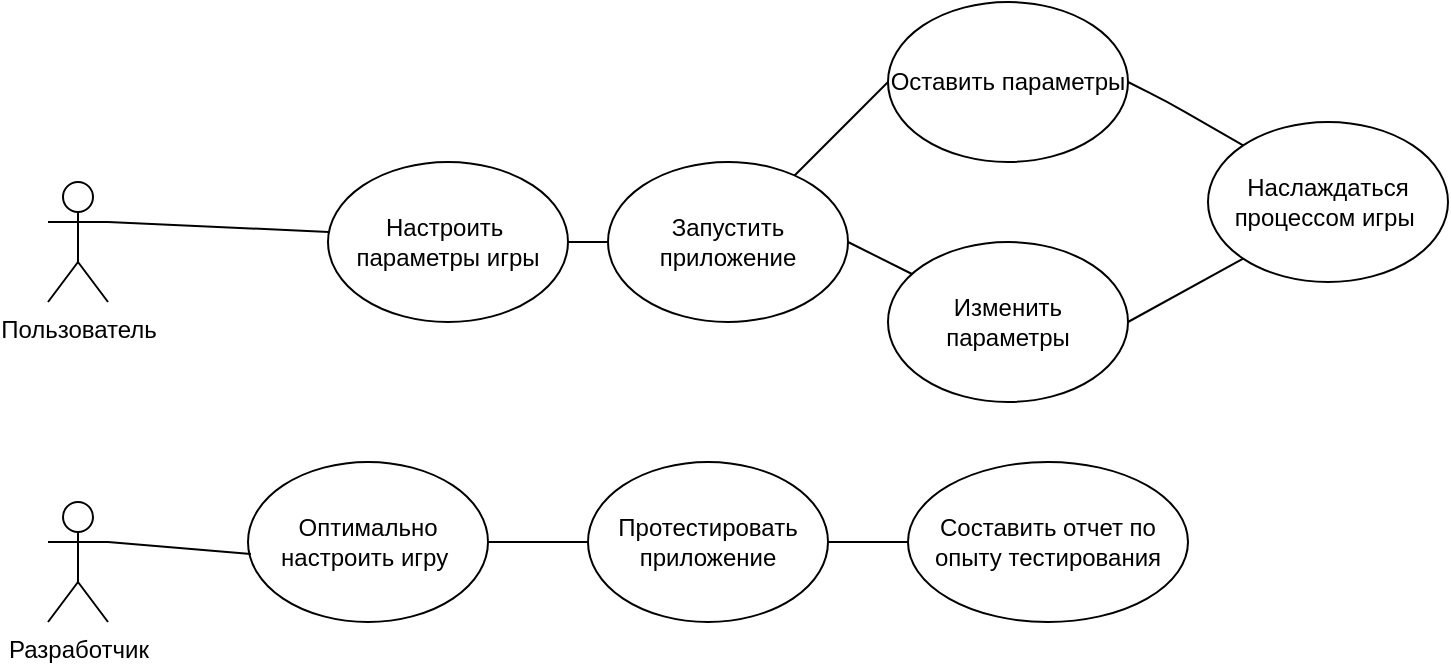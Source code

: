 <mxfile version="14.7.4" type="device"><diagram id="h-U4YFy7w6HEWuyel3gE" name="Page-1"><mxGraphModel dx="981" dy="544" grid="1" gridSize="10" guides="1" tooltips="1" connect="1" arrows="1" fold="1" page="1" pageScale="1" pageWidth="827" pageHeight="1169" math="0" shadow="0"><root><mxCell id="0"/><mxCell id="1" parent="0"/><mxCell id="SqyDqfnyl4GjJgyxVlcY-1" value="Пользователь" style="shape=umlActor;verticalLabelPosition=bottom;verticalAlign=top;html=1;outlineConnect=0;" vertex="1" parent="1"><mxGeometry x="50" y="140" width="30" height="60" as="geometry"/></mxCell><mxCell id="SqyDqfnyl4GjJgyxVlcY-4" value="" style="endArrow=none;html=1;entryX=0.003;entryY=0.437;entryDx=0;entryDy=0;exitX=1;exitY=0.333;exitDx=0;exitDy=0;exitPerimeter=0;entryPerimeter=0;" edge="1" parent="1" source="SqyDqfnyl4GjJgyxVlcY-1" target="SqyDqfnyl4GjJgyxVlcY-18"><mxGeometry width="50" height="50" relative="1" as="geometry"><mxPoint x="390" y="420" as="sourcePoint"/><mxPoint x="440" y="370" as="targetPoint"/><Array as="points"/></mxGeometry></mxCell><mxCell id="SqyDqfnyl4GjJgyxVlcY-8" value="Наслаждаться процессом игры&amp;nbsp;" style="ellipse;whiteSpace=wrap;html=1;" vertex="1" parent="1"><mxGeometry x="630" y="110" width="120" height="80" as="geometry"/></mxCell><mxCell id="SqyDqfnyl4GjJgyxVlcY-9" value="" style="endArrow=none;html=1;entryX=0;entryY=0.5;entryDx=0;entryDy=0;startArrow=none;" edge="1" parent="1" source="SqyDqfnyl4GjJgyxVlcY-2" target="SqyDqfnyl4GjJgyxVlcY-20"><mxGeometry width="50" height="50" relative="1" as="geometry"><mxPoint x="330" y="180" as="sourcePoint"/><mxPoint x="220" y="190" as="targetPoint"/><Array as="points"/></mxGeometry></mxCell><mxCell id="SqyDqfnyl4GjJgyxVlcY-10" value="Разработчик" style="shape=umlActor;verticalLabelPosition=bottom;verticalAlign=top;html=1;outlineConnect=0;" vertex="1" parent="1"><mxGeometry x="50" y="300" width="30" height="60" as="geometry"/></mxCell><mxCell id="SqyDqfnyl4GjJgyxVlcY-11" value="Оптимально настроить игру&amp;nbsp;" style="ellipse;whiteSpace=wrap;html=1;" vertex="1" parent="1"><mxGeometry x="150" y="280" width="120" height="80" as="geometry"/></mxCell><mxCell id="SqyDqfnyl4GjJgyxVlcY-13" value="Протестировать приложение" style="ellipse;whiteSpace=wrap;html=1;" vertex="1" parent="1"><mxGeometry x="320" y="280" width="120" height="80" as="geometry"/></mxCell><mxCell id="SqyDqfnyl4GjJgyxVlcY-14" value="" style="endArrow=none;html=1;entryX=0.012;entryY=0.575;entryDx=0;entryDy=0;exitX=1;exitY=0.333;exitDx=0;exitDy=0;exitPerimeter=0;entryPerimeter=0;" edge="1" parent="1" source="SqyDqfnyl4GjJgyxVlcY-10" target="SqyDqfnyl4GjJgyxVlcY-11"><mxGeometry width="50" height="50" relative="1" as="geometry"><mxPoint x="90" y="170" as="sourcePoint"/><mxPoint x="220" y="190" as="targetPoint"/><Array as="points"/></mxGeometry></mxCell><mxCell id="SqyDqfnyl4GjJgyxVlcY-15" value="" style="endArrow=none;html=1;entryX=0;entryY=0.5;entryDx=0;entryDy=0;exitX=1;exitY=0.5;exitDx=0;exitDy=0;" edge="1" parent="1" source="SqyDqfnyl4GjJgyxVlcY-11" target="SqyDqfnyl4GjJgyxVlcY-13"><mxGeometry width="50" height="50" relative="1" as="geometry"><mxPoint x="270" y="330" as="sourcePoint"/><mxPoint x="161.44" y="346" as="targetPoint"/><Array as="points"/></mxGeometry></mxCell><mxCell id="SqyDqfnyl4GjJgyxVlcY-18" value="Настроить&amp;nbsp; параметры игры" style="ellipse;whiteSpace=wrap;html=1;" vertex="1" parent="1"><mxGeometry x="190" y="130" width="120" height="80" as="geometry"/></mxCell><mxCell id="SqyDqfnyl4GjJgyxVlcY-2" value="Запустить приложение" style="ellipse;whiteSpace=wrap;html=1;" vertex="1" parent="1"><mxGeometry x="330" y="130" width="120" height="80" as="geometry"/></mxCell><mxCell id="SqyDqfnyl4GjJgyxVlcY-19" value="" style="endArrow=none;html=1;entryX=0;entryY=0.5;entryDx=0;entryDy=0;exitX=1;exitY=0.5;exitDx=0;exitDy=0;" edge="1" parent="1" source="SqyDqfnyl4GjJgyxVlcY-18" target="SqyDqfnyl4GjJgyxVlcY-2"><mxGeometry width="50" height="50" relative="1" as="geometry"><mxPoint x="330" y="180" as="sourcePoint"/><mxPoint x="510.0" y="150" as="targetPoint"/><Array as="points"/></mxGeometry></mxCell><mxCell id="SqyDqfnyl4GjJgyxVlcY-20" value="Оставить параметры" style="ellipse;whiteSpace=wrap;html=1;" vertex="1" parent="1"><mxGeometry x="470" y="50" width="120" height="80" as="geometry"/></mxCell><mxCell id="SqyDqfnyl4GjJgyxVlcY-21" value="Изменить параметры" style="ellipse;whiteSpace=wrap;html=1;" vertex="1" parent="1"><mxGeometry x="470" y="170" width="120" height="80" as="geometry"/></mxCell><mxCell id="SqyDqfnyl4GjJgyxVlcY-23" value="" style="endArrow=none;html=1;startArrow=none;exitX=1;exitY=0.5;exitDx=0;exitDy=0;" edge="1" parent="1" source="SqyDqfnyl4GjJgyxVlcY-2" target="SqyDqfnyl4GjJgyxVlcY-21"><mxGeometry width="50" height="50" relative="1" as="geometry"><mxPoint x="433.083" y="146.63" as="sourcePoint"/><mxPoint x="480.0" y="100" as="targetPoint"/><Array as="points"/></mxGeometry></mxCell><mxCell id="SqyDqfnyl4GjJgyxVlcY-24" value="" style="endArrow=none;html=1;entryX=1;entryY=0.5;entryDx=0;entryDy=0;startArrow=none;exitX=0;exitY=0;exitDx=0;exitDy=0;" edge="1" parent="1" source="SqyDqfnyl4GjJgyxVlcY-8" target="SqyDqfnyl4GjJgyxVlcY-20"><mxGeometry width="50" height="50" relative="1" as="geometry"><mxPoint x="443.083" y="156.63" as="sourcePoint"/><mxPoint x="490.0" y="110" as="targetPoint"/><Array as="points"><mxPoint x="610" y="100"/></Array></mxGeometry></mxCell><mxCell id="SqyDqfnyl4GjJgyxVlcY-25" value="" style="endArrow=none;html=1;entryX=0;entryY=1;entryDx=0;entryDy=0;startArrow=none;" edge="1" parent="1" target="SqyDqfnyl4GjJgyxVlcY-8"><mxGeometry width="50" height="50" relative="1" as="geometry"><mxPoint x="590" y="210" as="sourcePoint"/><mxPoint x="500.0" y="120" as="targetPoint"/><Array as="points"/></mxGeometry></mxCell><mxCell id="SqyDqfnyl4GjJgyxVlcY-26" value="Составить отчет по опыту тестирования" style="ellipse;whiteSpace=wrap;html=1;" vertex="1" parent="1"><mxGeometry x="480" y="280" width="140" height="80" as="geometry"/></mxCell><mxCell id="SqyDqfnyl4GjJgyxVlcY-27" value="" style="endArrow=none;html=1;entryX=0;entryY=0.5;entryDx=0;entryDy=0;startArrow=none;exitX=1;exitY=0.5;exitDx=0;exitDy=0;" edge="1" parent="1" source="SqyDqfnyl4GjJgyxVlcY-13" target="SqyDqfnyl4GjJgyxVlcY-26"><mxGeometry width="50" height="50" relative="1" as="geometry"><mxPoint x="463.083" y="176.63" as="sourcePoint"/><mxPoint x="510.0" y="130" as="targetPoint"/><Array as="points"/></mxGeometry></mxCell></root></mxGraphModel></diagram></mxfile>